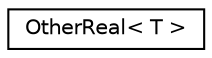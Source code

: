 digraph "Graphical Class Hierarchy"
{
  edge [fontname="Helvetica",fontsize="10",labelfontname="Helvetica",labelfontsize="10"];
  node [fontname="Helvetica",fontsize="10",shape=record];
  rankdir="LR";
  Node0 [label="OtherReal\< T \>",height=0.2,width=0.4,color="black", fillcolor="white", style="filled",URL="$classkaldi_1_1OtherReal.html",tooltip="This class provides a way for switching between double and float types. "];
}
